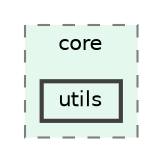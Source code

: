 digraph "Lys/src/Lys/core/utils"
{
 // LATEX_PDF_SIZE
  bgcolor="transparent";
  edge [fontname=Helvetica,fontsize=10,labelfontname=Helvetica,labelfontsize=10];
  node [fontname=Helvetica,fontsize=10,shape=box,height=0.2,width=0.4];
  compound=true
  subgraph clusterdir_255dd73c5e627e1fd2080898e0342d0d {
    graph [ bgcolor="#e4f8ee", pencolor="grey50", label="core", fontname=Helvetica,fontsize=10 style="filled,dashed", URL="dir_255dd73c5e627e1fd2080898e0342d0d.html",tooltip=""]
  dir_4b031e15cc50f55d8224694c93601d46 [label="utils", fillcolor="#e4f8ee", color="grey25", style="filled,bold", URL="dir_4b031e15cc50f55d8224694c93601d46.html",tooltip=""];
  }
}
